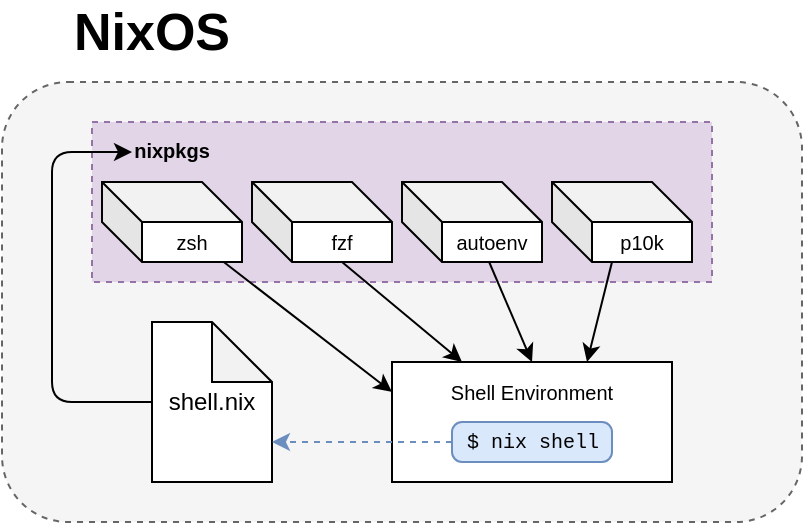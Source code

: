 <mxfile>
    <diagram id="rIAVPHAibQD52vb0EsZ-" name="Page-1">
        <mxGraphModel dx="467" dy="331" grid="1" gridSize="10" guides="1" tooltips="1" connect="1" arrows="1" fold="1" page="1" pageScale="0.75" pageWidth="1100" pageHeight="850" math="0" shadow="0">
            <root>
                <mxCell id="0"/>
                <mxCell id="1" parent="0"/>
                <mxCell id="49" value="" style="rounded=1;whiteSpace=wrap;html=1;dashed=1;fillColor=#f5f5f5;fontColor=#333333;strokeColor=#666666;" vertex="1" parent="1">
                    <mxGeometry x="115" y="170" width="400" height="220" as="geometry"/>
                </mxCell>
                <mxCell id="3" value="" style="rounded=0;whiteSpace=wrap;html=1;fillColor=#e1d5e7;strokeColor=#9673a6;dashed=1;" vertex="1" parent="1">
                    <mxGeometry x="160" y="190" width="310" height="80" as="geometry"/>
                </mxCell>
                <mxCell id="50" value="NixOS" style="text;html=1;strokeColor=none;fillColor=none;align=center;verticalAlign=middle;whiteSpace=wrap;rounded=0;dashed=1;fontStyle=1;fontSize=26;" vertex="1" parent="1">
                    <mxGeometry x="160" y="130" width="60" height="30" as="geometry"/>
                </mxCell>
                <mxCell id="96" style="edgeStyle=none;html=1;entryX=0;entryY=0.5;entryDx=0;entryDy=0;fontFamily=Helvetica;fontSize=10;exitX=0;exitY=0.5;exitDx=0;exitDy=0;exitPerimeter=0;" edge="1" parent="1" source="61" target="86">
                    <mxGeometry relative="1" as="geometry">
                        <Array as="points">
                            <mxPoint x="140" y="330"/>
                            <mxPoint x="140" y="205"/>
                        </Array>
                    </mxGeometry>
                </mxCell>
                <mxCell id="61" value="shell.nix" style="shape=note;whiteSpace=wrap;html=1;backgroundOutline=1;darkOpacity=0.05;rounded=1;fontSize=12;points=[[0,0,0,0,0],[0,0.24,0,0,0],[0,0.5,0,0,0],[0,0.75,0,0,0],[0,1,0,0,0],[0.29,0,0,0,0],[0.5,0,0,0,0],[0.5,1,0,0,0],[0.57,0,0,0,0],[0.79,0.15,0,0,0],[1,0.3,0,0,0],[1,0.48,0,0,0],[1,0.65,0,0,0],[1,0.81,0,0,0],[1,1,0,0,0]];" vertex="1" parent="1">
                    <mxGeometry x="190" y="290" width="60" height="80" as="geometry"/>
                </mxCell>
                <mxCell id="97" style="edgeStyle=none;html=1;entryX=0;entryY=0.25;entryDx=0;entryDy=0;fontFamily=Helvetica;fontSize=10;" edge="1" parent="1" source="65" target="87">
                    <mxGeometry relative="1" as="geometry"/>
                </mxCell>
                <mxCell id="65" value="zsh" style="shape=cube;whiteSpace=wrap;html=1;boundedLbl=1;backgroundOutline=1;darkOpacity=0.05;darkOpacity2=0.1;rounded=1;fontSize=10;" vertex="1" parent="1">
                    <mxGeometry x="165" y="220" width="70" height="40" as="geometry"/>
                </mxCell>
                <mxCell id="98" style="edgeStyle=none;html=1;exitX=0;exitY=0;exitDx=45;exitDy=40;exitPerimeter=0;fontFamily=Helvetica;fontSize=10;entryX=0.25;entryY=0;entryDx=0;entryDy=0;" edge="1" parent="1" source="66" target="87">
                    <mxGeometry relative="1" as="geometry"/>
                </mxCell>
                <mxCell id="66" value="fzf" style="shape=cube;whiteSpace=wrap;html=1;boundedLbl=1;backgroundOutline=1;darkOpacity=0.05;darkOpacity2=0.1;rounded=1;fontSize=10;" vertex="1" parent="1">
                    <mxGeometry x="240" y="220" width="70" height="40" as="geometry"/>
                </mxCell>
                <mxCell id="99" style="edgeStyle=none;html=1;entryX=0.5;entryY=0;entryDx=0;entryDy=0;fontFamily=Helvetica;fontSize=10;" edge="1" parent="1" source="67" target="87">
                    <mxGeometry relative="1" as="geometry"/>
                </mxCell>
                <mxCell id="67" value="autoenv" style="shape=cube;whiteSpace=wrap;html=1;boundedLbl=1;backgroundOutline=1;darkOpacity=0.05;darkOpacity2=0.1;rounded=1;fontSize=10;" vertex="1" parent="1">
                    <mxGeometry x="315" y="220" width="70" height="40" as="geometry"/>
                </mxCell>
                <mxCell id="86" value="&lt;font face=&quot;Helvetica&quot;&gt;&lt;b&gt;nixpkgs&lt;/b&gt;&lt;/font&gt;" style="text;html=1;strokeColor=none;fillColor=none;align=center;verticalAlign=middle;whiteSpace=wrap;rounded=0;fontFamily=Courier New;fontSize=10;" vertex="1" parent="1">
                    <mxGeometry x="180" y="190" width="40" height="30" as="geometry"/>
                </mxCell>
                <mxCell id="104" style="edgeStyle=none;html=1;entryX=0.75;entryY=0;entryDx=0;entryDy=0;fontFamily=Helvetica;fontSize=10;" edge="1" parent="1" source="103" target="100">
                    <mxGeometry relative="1" as="geometry"/>
                </mxCell>
                <mxCell id="103" value="p10k" style="shape=cube;whiteSpace=wrap;html=1;boundedLbl=1;backgroundOutline=1;darkOpacity=0.05;darkOpacity2=0.1;rounded=1;fontSize=10;" vertex="1" parent="1">
                    <mxGeometry x="390" y="220" width="70" height="40" as="geometry"/>
                </mxCell>
                <mxCell id="105" value="" style="group" vertex="1" connectable="0" parent="1">
                    <mxGeometry x="310" y="310" width="140" height="60" as="geometry"/>
                </mxCell>
                <mxCell id="87" value="" style="rounded=0;whiteSpace=wrap;html=1;fontFamily=Helvetica;fontSize=10;" vertex="1" parent="105">
                    <mxGeometry width="140" height="60" as="geometry"/>
                </mxCell>
                <mxCell id="79" value="$ nix shell" style="html=1;rounded=1;absoluteArcSize=1;arcSize=10;fontSize=10;fontFamily=Courier New;fillColor=#dae8fc;strokeColor=#6c8ebf;" vertex="1" parent="105">
                    <mxGeometry x="30" y="30" width="80" height="20" as="geometry"/>
                </mxCell>
                <mxCell id="100" value="Shell Environment" style="text;html=1;strokeColor=none;fillColor=none;align=center;verticalAlign=middle;whiteSpace=wrap;rounded=0;fontFamily=Helvetica;fontSize=10;" vertex="1" parent="105">
                    <mxGeometry x="15" width="110" height="30" as="geometry"/>
                </mxCell>
                <mxCell id="102" style="edgeStyle=none;html=1;fontFamily=Helvetica;fontSize=10;dashed=1;fillColor=#dae8fc;strokeColor=#6c8ebf;" edge="1" parent="1" source="79">
                    <mxGeometry relative="1" as="geometry">
                        <mxPoint x="250" y="350" as="targetPoint"/>
                    </mxGeometry>
                </mxCell>
            </root>
        </mxGraphModel>
    </diagram>
</mxfile>